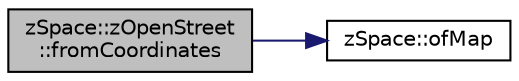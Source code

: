 digraph "zSpace::zOpenStreet::fromCoordinates"
{
 // LATEX_PDF_SIZE
  edge [fontname="Helvetica",fontsize="10",labelfontname="Helvetica",labelfontsize="10"];
  node [fontname="Helvetica",fontsize="10",shape=record];
  rankdir="LR";
  Node39 [label="zSpace::zOpenStreet\l::fromCoordinates",height=0.2,width=0.4,color="black", fillcolor="grey75", style="filled", fontcolor="black",tooltip="This method computes the 3D position based on the input latitude and longitude, using the bounds of t..."];
  Node39 -> Node40 [color="midnightblue",fontsize="10",style="solid",fontname="Helvetica"];
  Node40 [label="zSpace::ofMap",height=0.2,width=0.4,color="black", fillcolor="white", style="filled",URL="$group__z_core_utilities.html#ga772c31654e2dcf5f5ac0a884f3f9612a",tooltip="This method maps the input value from the input domain to output domain."];
}

